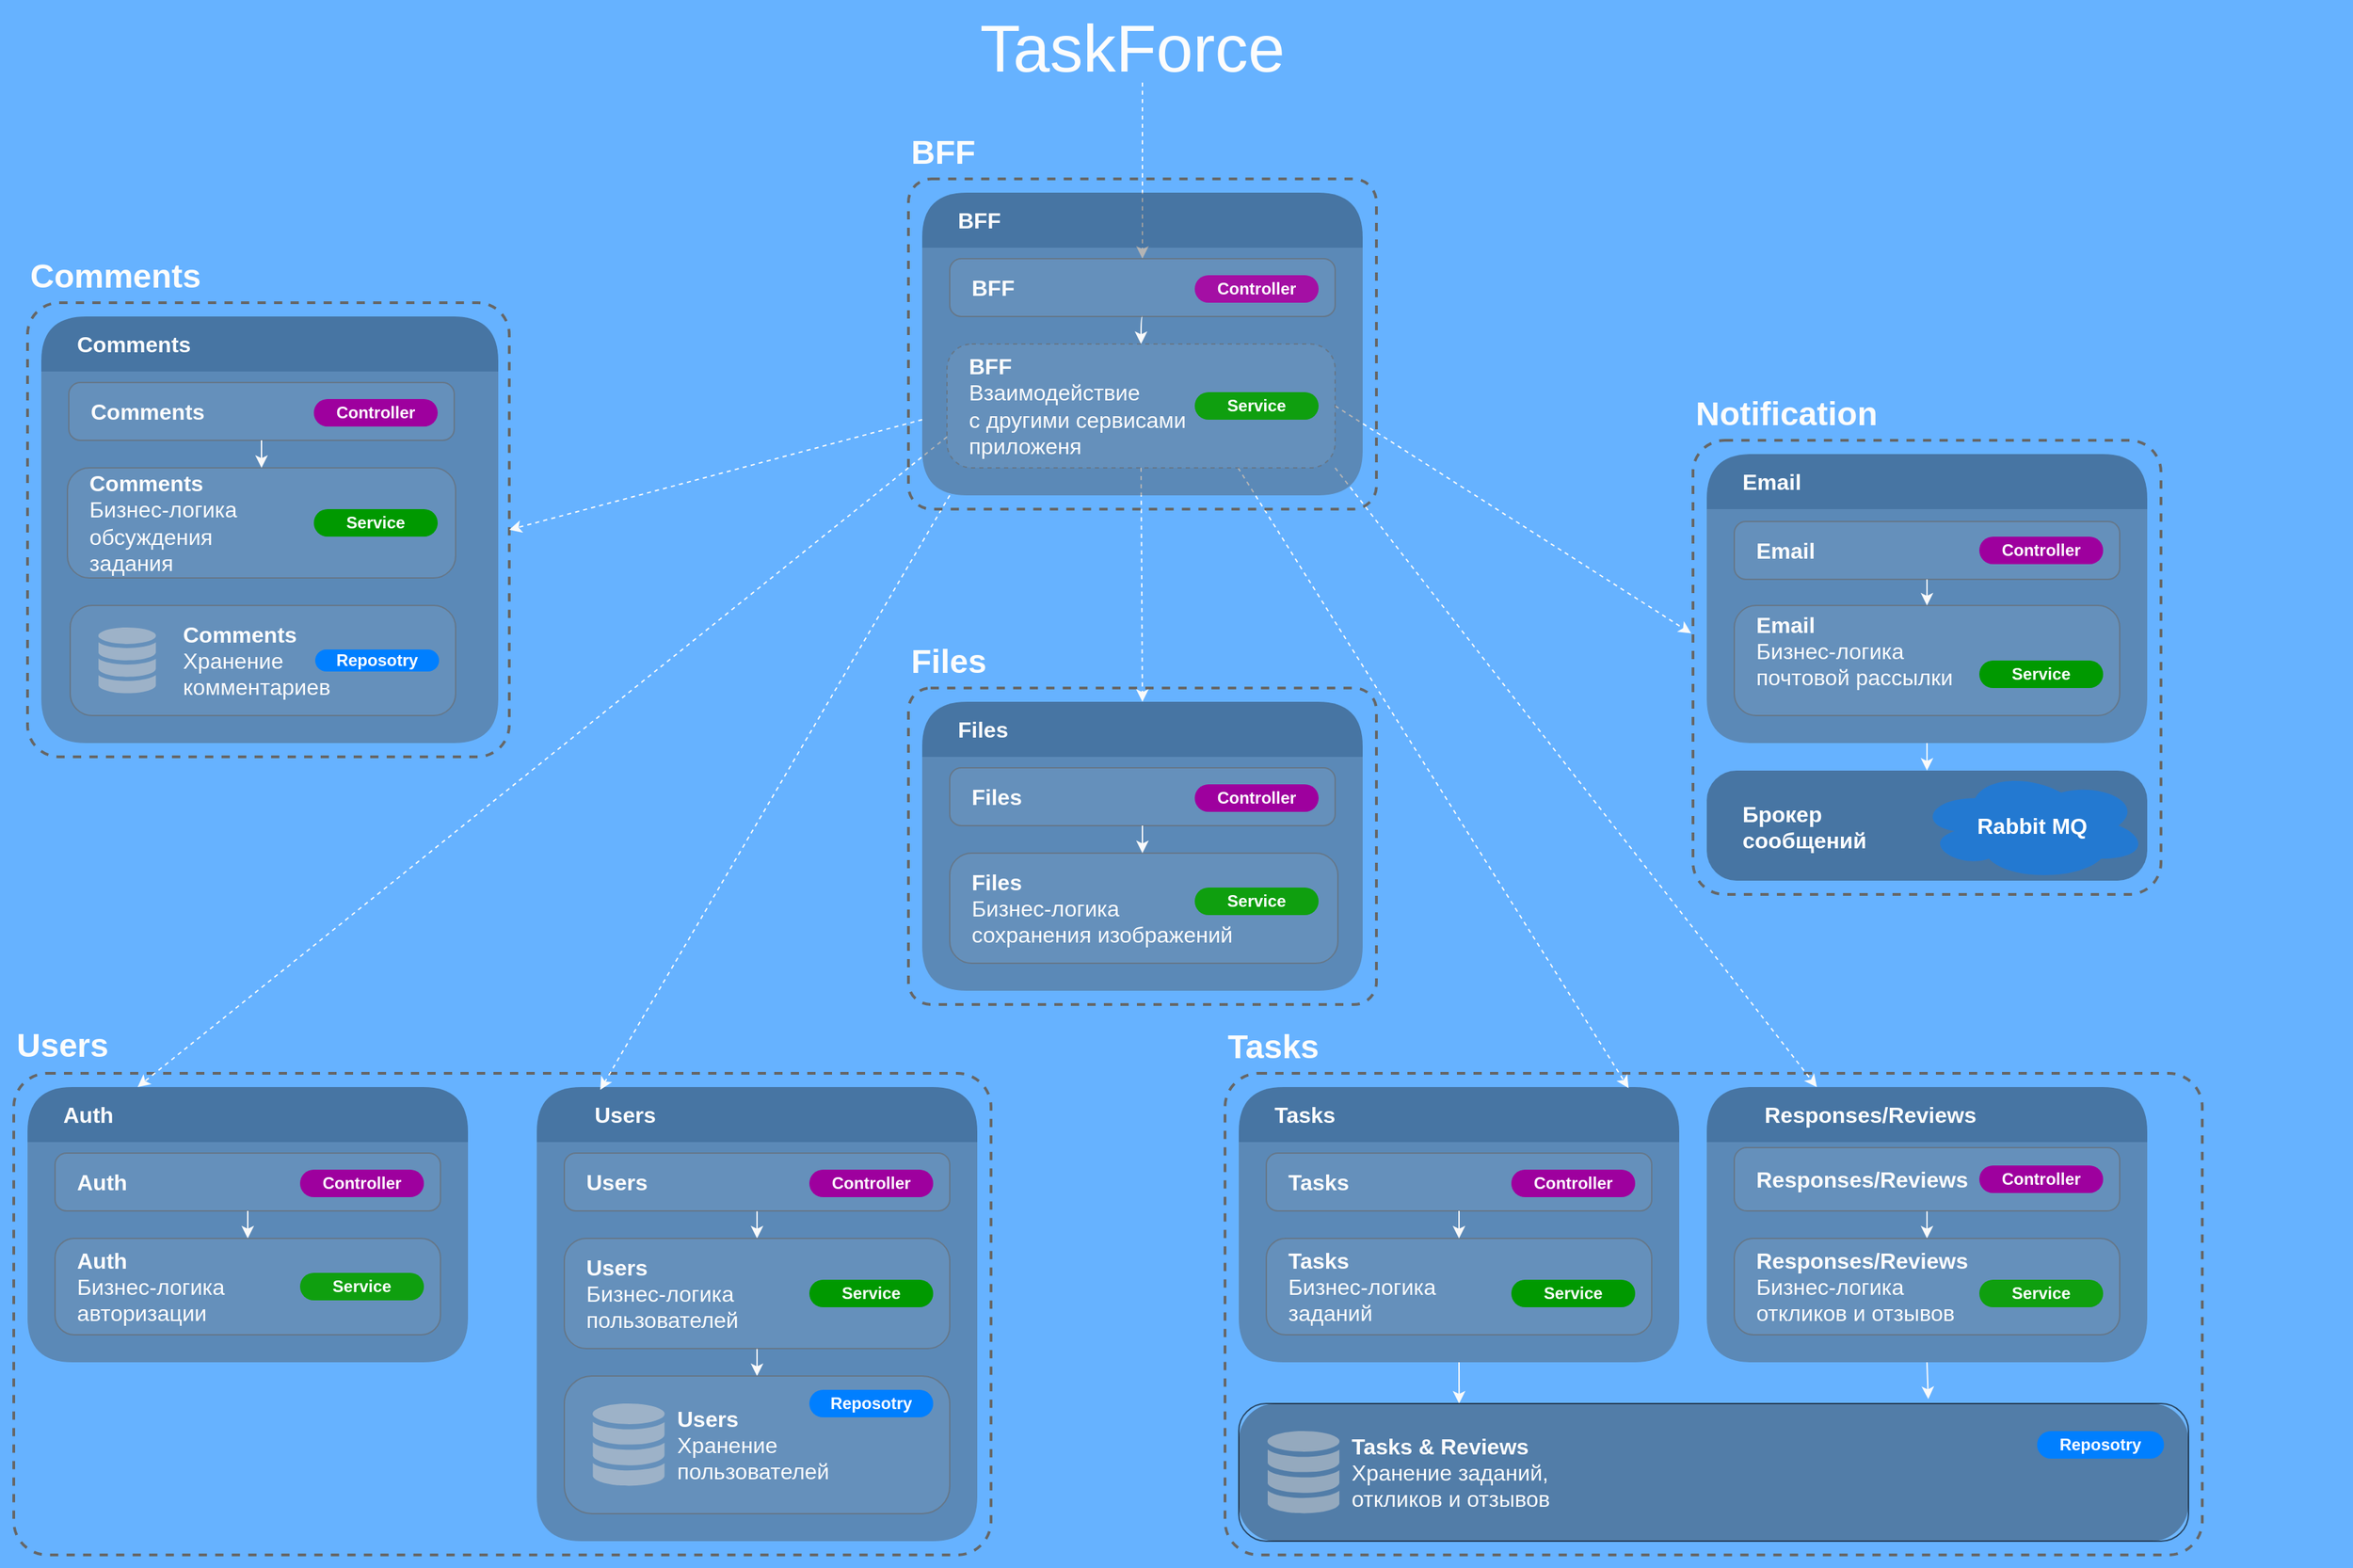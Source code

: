 <mxfile version="20.5.3" type="device"><diagram id="QVUzid1m6UFfnPe9JsCl" name="Страница 1"><mxGraphModel dx="2031" dy="1089" grid="1" gridSize="10" guides="1" tooltips="1" connect="1" arrows="1" fold="1" page="1" pageScale="1" pageWidth="827" pageHeight="1169" background="#66B2FF" math="0" shadow="0"><root><mxCell id="0"/><mxCell id="1" parent="0"/><mxCell id="qlJqQ7ePNrHaWUw7kzsz-60" value="" style="rounded=1;whiteSpace=wrap;html=1;dashed=1;arcSize=7;shadow=0;fillColor=none;strokeColor=#666666;fillOpacity=20;strokeWidth=2;" vertex="1" parent="1"><mxGeometry x="930" y="560" width="340" height="230" as="geometry"/></mxCell><mxCell id="qlJqQ7ePNrHaWUw7kzsz-31" value="" style="rounded=1;whiteSpace=wrap;html=1;dashed=1;arcSize=7;shadow=0;fillColor=none;strokeColor=#666666;fillOpacity=20;strokeWidth=2;" vertex="1" parent="1"><mxGeometry x="1160" y="840" width="710" height="350" as="geometry"/></mxCell><mxCell id="qlJqQ7ePNrHaWUw7kzsz-33" value="&lt;font style=&quot;font-size: 16px;&quot; color=&quot;#fcfcfc&quot;&gt;Tasks&lt;/font&gt;" style="swimlane;whiteSpace=wrap;html=1;rounded=1;arcSize=27;startSize=40;swimlaneLine=1;fillOpacity=100;fillStyle=solid;fillColor=#1A1A1A;noLabel=0;container=0;collapsible=0;backgroundOutline=0;comic=0;sketch=0;glass=0;swimlaneFillColor=#4D4D4D;strokeColor=none;opacity=40;shadow=0;align=left;spacingLeft=24;fontColor=default;gradientColor=none;" vertex="1" parent="1"><mxGeometry x="1170" y="850" width="320" height="200" as="geometry"><mxRectangle x="130" y="310" width="140" height="30" as="alternateBounds"/></mxGeometry></mxCell><mxCell id="qlJqQ7ePNrHaWUw7kzsz-37" value="&lt;span style=&quot;font-size: 16px;&quot;&gt;&lt;b&gt;Tasks&lt;/b&gt;&lt;br&gt;Бизнес-логика&lt;br&gt;заданий&lt;br&gt;&lt;/span&gt;" style="rounded=1;whiteSpace=wrap;html=1;shadow=0;glass=0;comic=0;sketch=0;fillStyle=solid;strokeColor=#696969;fontColor=#FCFCFC;fillColor=#FFFFFF;gradientColor=none;fillOpacity=10;arcSize=20;opacity=60;align=left;spacing=16;" vertex="1" parent="qlJqQ7ePNrHaWUw7kzsz-33"><mxGeometry x="20" y="110" width="280" height="70" as="geometry"/></mxCell><mxCell id="qlJqQ7ePNrHaWUw7kzsz-34" value="&lt;span style=&quot;font-size: 16px;&quot;&gt;&lt;b&gt;Tasks&lt;/b&gt;&lt;/span&gt;" style="rounded=1;whiteSpace=wrap;html=1;shadow=0;glass=0;comic=0;sketch=0;fillStyle=solid;strokeColor=#696969;fontColor=#FCFCFC;fillColor=#FFFFFF;gradientColor=none;fillOpacity=10;arcSize=20;opacity=60;align=left;spacing=16;" vertex="1" parent="qlJqQ7ePNrHaWUw7kzsz-33"><mxGeometry x="20" y="48" width="280" height="42" as="geometry"/></mxCell><mxCell id="qlJqQ7ePNrHaWUw7kzsz-35" value="&lt;font size=&quot;1&quot; color=&quot;#ffffff&quot;&gt;&lt;b style=&quot;font-size: 12px;&quot;&gt;Controller&lt;/b&gt;&lt;/font&gt;" style="rounded=1;whiteSpace=wrap;html=1;shadow=0;glass=0;comic=0;sketch=0;fillStyle=solid;strokeColor=none;fillColor=#9E009E;arcSize=50;fillOpacity=100;" vertex="1" parent="qlJqQ7ePNrHaWUw7kzsz-33"><mxGeometry x="198" y="60" width="90" height="20" as="geometry"/></mxCell><mxCell id="qlJqQ7ePNrHaWUw7kzsz-36" value="&lt;font size=&quot;1&quot; color=&quot;#ffffff&quot;&gt;&lt;b style=&quot;font-size: 12px;&quot;&gt;Service&lt;/b&gt;&lt;/font&gt;" style="rounded=1;whiteSpace=wrap;html=1;shadow=0;glass=0;comic=0;sketch=0;fillStyle=solid;strokeColor=none;fillColor=#009900;arcSize=50;fillOpacity=100;" vertex="1" parent="qlJqQ7ePNrHaWUw7kzsz-33"><mxGeometry x="198" y="140" width="90" height="20" as="geometry"/></mxCell><mxCell id="qlJqQ7ePNrHaWUw7kzsz-76" style="edgeStyle=orthogonalEdgeStyle;curved=1;jumpStyle=arc;orthogonalLoop=1;jettySize=auto;html=1;exitX=0.5;exitY=1;exitDx=0;exitDy=0;strokeColor=#FAFAFA;fontSize=16;fontColor=#FFFFFF;" edge="1" parent="qlJqQ7ePNrHaWUw7kzsz-33" source="qlJqQ7ePNrHaWUw7kzsz-34" target="qlJqQ7ePNrHaWUw7kzsz-37"><mxGeometry relative="1" as="geometry"/></mxCell><mxCell id="qlJqQ7ePNrHaWUw7kzsz-11" value="" style="rounded=1;whiteSpace=wrap;html=1;dashed=1;arcSize=7;shadow=0;fillColor=none;strokeColor=#666666;fillOpacity=20;strokeWidth=2;" vertex="1" parent="1"><mxGeometry x="280" y="840" width="710" height="350" as="geometry"/></mxCell><mxCell id="qlJqQ7ePNrHaWUw7kzsz-12" value="&lt;font style=&quot;font-size: 16px;&quot; color=&quot;#fcfcfc&quot;&gt;Auth&lt;/font&gt;" style="swimlane;whiteSpace=wrap;html=1;rounded=1;arcSize=27;startSize=40;swimlaneLine=1;fillOpacity=100;fillStyle=solid;fillColor=#1A1A1A;noLabel=0;container=0;collapsible=0;backgroundOutline=0;comic=0;sketch=0;glass=0;gradientColor=none;swimlaneFillColor=#4D4D4D;strokeColor=none;opacity=40;shadow=0;align=left;spacingLeft=24;" vertex="1" parent="1"><mxGeometry x="290" y="850" width="320" height="200" as="geometry"><mxRectangle x="130" y="310" width="140" height="30" as="alternateBounds"/></mxGeometry></mxCell><mxCell id="qlJqQ7ePNrHaWUw7kzsz-13" value="&lt;font style=&quot;font-size: 16px;&quot;&gt;&lt;b&gt;Auth&lt;/b&gt;&lt;span style=&quot;font-size: 14px;&quot;&gt;&lt;br&gt;&lt;/span&gt;&lt;/font&gt;" style="rounded=1;whiteSpace=wrap;html=1;shadow=0;glass=0;comic=0;sketch=0;fillStyle=solid;strokeColor=#696969;fontColor=#FCFCFC;fillColor=#FFFFFF;gradientColor=none;fillOpacity=10;arcSize=20;opacity=60;align=left;spacing=16;" vertex="1" parent="qlJqQ7ePNrHaWUw7kzsz-12"><mxGeometry x="20" y="48" width="280" height="42" as="geometry"/></mxCell><mxCell id="qlJqQ7ePNrHaWUw7kzsz-14" value="&lt;font size=&quot;1&quot; color=&quot;#ffffff&quot;&gt;&lt;b style=&quot;font-size: 12px;&quot;&gt;Controller&lt;/b&gt;&lt;/font&gt;" style="rounded=1;whiteSpace=wrap;html=1;shadow=0;glass=0;comic=0;sketch=0;fillStyle=solid;strokeColor=none;fillColor=#9E009E;arcSize=50;fillOpacity=100;" vertex="1" parent="qlJqQ7ePNrHaWUw7kzsz-12"><mxGeometry x="198" y="60" width="90" height="20" as="geometry"/></mxCell><mxCell id="qlJqQ7ePNrHaWUw7kzsz-15" value="&lt;font size=&quot;1&quot; color=&quot;#ffffff&quot;&gt;&lt;b style=&quot;font-size: 12px;&quot;&gt;Service&lt;/b&gt;&lt;/font&gt;" style="rounded=1;whiteSpace=wrap;html=1;shadow=0;glass=0;comic=0;sketch=0;fillStyle=solid;strokeColor=none;fillColor=#009900;arcSize=50;fillOpacity=100;" vertex="1" parent="qlJqQ7ePNrHaWUw7kzsz-12"><mxGeometry x="198" y="135" width="90" height="20" as="geometry"/></mxCell><mxCell id="qlJqQ7ePNrHaWUw7kzsz-77" style="edgeStyle=orthogonalEdgeStyle;curved=1;jumpStyle=arc;orthogonalLoop=1;jettySize=auto;html=1;exitX=0.5;exitY=1;exitDx=0;exitDy=0;entryX=0.5;entryY=0;entryDx=0;entryDy=0;strokeColor=#FAFAFA;fontSize=16;fontColor=#FFFFFF;" edge="1" parent="qlJqQ7ePNrHaWUw7kzsz-12" source="qlJqQ7ePNrHaWUw7kzsz-13" target="qlJqQ7ePNrHaWUw7kzsz-16"><mxGeometry relative="1" as="geometry"/></mxCell><mxCell id="qlJqQ7ePNrHaWUw7kzsz-112" style="edgeStyle=orthogonalEdgeStyle;rounded=0;orthogonalLoop=1;jettySize=auto;html=1;exitX=0.5;exitY=1;exitDx=0;exitDy=0;" edge="1" parent="qlJqQ7ePNrHaWUw7kzsz-12" source="qlJqQ7ePNrHaWUw7kzsz-16" target="qlJqQ7ePNrHaWUw7kzsz-16"><mxGeometry relative="1" as="geometry"/></mxCell><mxCell id="qlJqQ7ePNrHaWUw7kzsz-16" value="&lt;font style=&quot;font-size: 16px;&quot;&gt;&lt;b&gt;Auth&lt;/b&gt;&lt;br&gt;Бизнес-логика &lt;br&gt;авторизации&lt;br&gt;&lt;/font&gt;" style="rounded=1;whiteSpace=wrap;html=1;shadow=0;glass=0;comic=0;sketch=0;fillStyle=solid;strokeColor=#696969;fontColor=#FCFCFC;fillColor=#FFFFFF;gradientColor=none;fillOpacity=10;arcSize=20;opacity=60;align=left;spacing=16;" vertex="1" parent="qlJqQ7ePNrHaWUw7kzsz-12"><mxGeometry x="20" y="110" width="280" height="70" as="geometry"/></mxCell><mxCell id="qlJqQ7ePNrHaWUw7kzsz-17" value="&lt;blockquote style=&quot;margin: 0 0 0 40px; border: none; padding: 0px;&quot;&gt;&lt;font style=&quot;font-size: 16px;&quot; color=&quot;#fcfcfc&quot;&gt;Users&lt;/font&gt;&lt;/blockquote&gt;" style="swimlane;whiteSpace=wrap;html=1;rounded=1;arcSize=27;startSize=40;swimlaneLine=1;fillOpacity=100;fillStyle=solid;fillColor=#1A1A1A;noLabel=0;container=0;collapsible=0;backgroundOutline=0;comic=0;sketch=0;glass=0;gradientColor=none;swimlaneFillColor=#4D4D4D;strokeColor=none;opacity=40;shadow=0;align=left;" vertex="1" parent="1"><mxGeometry x="660" y="850" width="320" height="330" as="geometry"><mxRectangle x="130" y="310" width="140" height="30" as="alternateBounds"/></mxGeometry></mxCell><mxCell id="qlJqQ7ePNrHaWUw7kzsz-18" style="edgeStyle=orthogonalEdgeStyle;curved=1;jumpStyle=arc;orthogonalLoop=1;jettySize=auto;html=1;exitX=0.5;exitY=1;exitDx=0;exitDy=0;entryX=0.5;entryY=0;entryDx=0;entryDy=0;strokeColor=#FAFAFA;fontSize=16;fontColor=#FFFFFF;" edge="1" parent="qlJqQ7ePNrHaWUw7kzsz-17" source="qlJqQ7ePNrHaWUw7kzsz-19" target="qlJqQ7ePNrHaWUw7kzsz-22"><mxGeometry relative="1" as="geometry"/></mxCell><mxCell id="qlJqQ7ePNrHaWUw7kzsz-19" value="&lt;font style=&quot;font-size: 16px;&quot;&gt;&lt;b&gt;Users&lt;/b&gt;&lt;/font&gt;" style="rounded=1;whiteSpace=wrap;html=1;shadow=0;glass=0;comic=0;sketch=0;fillStyle=solid;strokeColor=#696969;fontColor=#FCFCFC;fillColor=#FFFFFF;gradientColor=none;fillOpacity=10;arcSize=20;opacity=60;align=left;spacing=16;" vertex="1" parent="qlJqQ7ePNrHaWUw7kzsz-17"><mxGeometry x="20" y="48" width="280" height="42" as="geometry"/></mxCell><mxCell id="qlJqQ7ePNrHaWUw7kzsz-20" value="&lt;font size=&quot;1&quot; color=&quot;#ffffff&quot;&gt;&lt;b style=&quot;font-size: 12px;&quot;&gt;Controller&lt;/b&gt;&lt;/font&gt;" style="rounded=1;whiteSpace=wrap;html=1;shadow=0;glass=0;comic=0;sketch=0;fillStyle=solid;strokeColor=none;fillColor=#9E009E;arcSize=50;fillOpacity=100;" vertex="1" parent="qlJqQ7ePNrHaWUw7kzsz-17"><mxGeometry x="198" y="60" width="90" height="20" as="geometry"/></mxCell><mxCell id="qlJqQ7ePNrHaWUw7kzsz-21" style="edgeStyle=orthogonalEdgeStyle;curved=1;jumpStyle=arc;orthogonalLoop=1;jettySize=auto;html=1;exitX=0.5;exitY=1;exitDx=0;exitDy=0;entryX=0.5;entryY=0;entryDx=0;entryDy=0;strokeColor=#FAFAFA;fontSize=16;fontColor=#FFFFFF;" edge="1" parent="qlJqQ7ePNrHaWUw7kzsz-17" source="qlJqQ7ePNrHaWUw7kzsz-22" target="qlJqQ7ePNrHaWUw7kzsz-25"><mxGeometry relative="1" as="geometry"/></mxCell><mxCell id="qlJqQ7ePNrHaWUw7kzsz-22" value="&lt;font style=&quot;font-size: 16px;&quot;&gt;&lt;b&gt;Users&lt;br&gt;&lt;/b&gt;Бизнес-логика &lt;br&gt;пользователей&lt;b&gt;&lt;br&gt;&lt;/b&gt;&lt;/font&gt;" style="rounded=1;whiteSpace=wrap;html=1;shadow=0;glass=0;comic=0;sketch=0;fillStyle=solid;strokeColor=#696969;fontColor=#FCFCFC;fillColor=#FFFFFF;gradientColor=none;fillOpacity=10;arcSize=20;opacity=60;align=left;spacing=16;" vertex="1" parent="qlJqQ7ePNrHaWUw7kzsz-17"><mxGeometry x="20" y="110" width="280" height="80" as="geometry"/></mxCell><mxCell id="qlJqQ7ePNrHaWUw7kzsz-23" value="&lt;font color=&quot;#ffffff&quot;&gt;&lt;b&gt;Service&lt;/b&gt;&lt;/font&gt;" style="rounded=1;whiteSpace=wrap;html=1;shadow=0;glass=0;comic=0;sketch=0;fillStyle=solid;strokeColor=none;fillColor=#009900;arcSize=50;fillOpacity=100;" vertex="1" parent="qlJqQ7ePNrHaWUw7kzsz-17"><mxGeometry x="198" y="140" width="90" height="20" as="geometry"/></mxCell><mxCell id="qlJqQ7ePNrHaWUw7kzsz-24" value="" style="group" vertex="1" connectable="0" parent="qlJqQ7ePNrHaWUw7kzsz-17"><mxGeometry x="20" y="210" width="280" height="100" as="geometry"/></mxCell><mxCell id="qlJqQ7ePNrHaWUw7kzsz-25" value="&lt;blockquote style=&quot;margin: 0 0 0 40px; border: none; padding: 0px;&quot;&gt;&lt;blockquote style=&quot;margin: 0 0 0 40px; border: none; padding: 0px;&quot;&gt;&lt;font style=&quot;font-size: 16px;&quot;&gt;&lt;b&gt;Users&lt;/b&gt;&lt;/font&gt;&lt;/blockquote&gt;&lt;blockquote style=&quot;margin: 0 0 0 40px; border: none; padding: 0px;&quot;&gt;&lt;font style=&quot;font-size: 16px;&quot;&gt;Хранение&amp;nbsp;&lt;/font&gt;&lt;/blockquote&gt;&lt;blockquote style=&quot;margin: 0 0 0 40px; border: none; padding: 0px;&quot;&gt;&lt;font style=&quot;font-size: 16px;&quot;&gt;пользователей&lt;/font&gt;&lt;/blockquote&gt;&lt;/blockquote&gt;" style="rounded=1;whiteSpace=wrap;html=1;shadow=0;glass=0;comic=0;sketch=0;fillStyle=solid;strokeColor=#696969;fontColor=#FCFCFC;fillColor=#FFFFFF;gradientColor=none;fillOpacity=10;arcSize=20;opacity=60;align=left;" vertex="1" parent="qlJqQ7ePNrHaWUw7kzsz-24"><mxGeometry width="280" height="100" as="geometry"/></mxCell><mxCell id="qlJqQ7ePNrHaWUw7kzsz-26" value="&lt;font size=&quot;1&quot; color=&quot;#ffffff&quot;&gt;&lt;b style=&quot;font-size: 12px;&quot;&gt;Reposotry&lt;/b&gt;&lt;/font&gt;" style="rounded=1;whiteSpace=wrap;html=1;shadow=0;glass=0;comic=0;sketch=0;fillStyle=solid;strokeColor=none;fillColor=#007FFF;arcSize=50;fillOpacity=100;" vertex="1" parent="qlJqQ7ePNrHaWUw7kzsz-24"><mxGeometry x="178" y="10" width="90" height="20" as="geometry"/></mxCell><mxCell id="qlJqQ7ePNrHaWUw7kzsz-27" value="" style="sketch=0;html=1;aspect=fixed;strokeColor=none;shadow=0;align=center;verticalAlign=top;fillColor=#D6D6D6;shape=mxgraph.gcp2.cloud_monitoring;rounded=1;glass=0;comic=0;fillStyle=solid;strokeWidth=2;fontSize=14;fontColor=#FFFFFF;opacity=50;" vertex="1" parent="qlJqQ7ePNrHaWUw7kzsz-24"><mxGeometry x="20" y="20" width="54" height="60" as="geometry"/></mxCell><mxCell id="qlJqQ7ePNrHaWUw7kzsz-28" style="edgeStyle=orthogonalEdgeStyle;curved=1;jumpStyle=arc;orthogonalLoop=1;jettySize=auto;html=1;exitX=0.5;exitY=1;exitDx=0;exitDy=0;dashed=1;strokeColor=#FAFAFA;fontSize=14;fontColor=#FFFFFF;" edge="1" parent="1"><mxGeometry relative="1" as="geometry"><mxPoint x="825" y="1080" as="sourcePoint"/><mxPoint x="825" y="1080" as="targetPoint"/></mxGeometry></mxCell><mxCell id="qlJqQ7ePNrHaWUw7kzsz-29" style="edgeStyle=orthogonalEdgeStyle;curved=1;jumpStyle=arc;orthogonalLoop=1;jettySize=auto;html=1;exitX=0.5;exitY=1;exitDx=0;exitDy=0;dashed=1;strokeColor=#FAFAFA;fontSize=14;fontColor=#FFFFFF;" edge="1" parent="1" source="qlJqQ7ePNrHaWUw7kzsz-11" target="qlJqQ7ePNrHaWUw7kzsz-11"><mxGeometry relative="1" as="geometry"/></mxCell><mxCell id="qlJqQ7ePNrHaWUw7kzsz-32" style="edgeStyle=orthogonalEdgeStyle;curved=1;jumpStyle=arc;orthogonalLoop=1;jettySize=auto;html=1;exitX=0.5;exitY=1;exitDx=0;exitDy=0;entryX=0.232;entryY=0;entryDx=0;entryDy=0;entryPerimeter=0;strokeColor=#FAFAFA;fontSize=16;fontColor=#FFFFFF;" edge="1" parent="1" source="qlJqQ7ePNrHaWUw7kzsz-33" target="qlJqQ7ePNrHaWUw7kzsz-49"><mxGeometry relative="1" as="geometry"/></mxCell><mxCell id="qlJqQ7ePNrHaWUw7kzsz-38" style="edgeStyle=orthogonalEdgeStyle;curved=1;jumpStyle=arc;orthogonalLoop=1;jettySize=auto;html=1;exitX=0.5;exitY=1;exitDx=0;exitDy=0;strokeColor=#FAFAFA;fontSize=16;fontColor=#FFFFFF;entryX=0.726;entryY=-0.033;entryDx=0;entryDy=0;entryPerimeter=0;" edge="1" parent="1" source="qlJqQ7ePNrHaWUw7kzsz-39" target="qlJqQ7ePNrHaWUw7kzsz-49"><mxGeometry relative="1" as="geometry"/></mxCell><mxCell id="qlJqQ7ePNrHaWUw7kzsz-39" value="&lt;blockquote style=&quot;margin: 0 0 0 40px; border: none; padding: 0px;&quot;&gt;&lt;font color=&quot;#fcfcfc&quot;&gt;&lt;span style=&quot;font-size: 16px;&quot;&gt;Responses/Reviews&lt;/span&gt;&lt;/font&gt;&lt;/blockquote&gt;" style="swimlane;whiteSpace=wrap;html=1;rounded=1;arcSize=27;startSize=40;swimlaneLine=1;fillOpacity=100;fillStyle=solid;fillColor=#1A1A1A;noLabel=0;container=0;collapsible=0;backgroundOutline=0;comic=0;sketch=0;glass=0;gradientColor=none;swimlaneFillColor=#4D4D4D;strokeColor=none;opacity=40;shadow=0;align=left;" vertex="1" parent="1"><mxGeometry x="1510" y="850" width="320" height="200" as="geometry"><mxRectangle x="130" y="310" width="140" height="30" as="alternateBounds"/></mxGeometry></mxCell><mxCell id="qlJqQ7ePNrHaWUw7kzsz-40" style="edgeStyle=orthogonalEdgeStyle;curved=1;jumpStyle=arc;orthogonalLoop=1;jettySize=auto;html=1;exitX=0.5;exitY=1;exitDx=0;exitDy=0;strokeColor=#FAFAFA;fontSize=16;fontColor=#FFFFFF;" edge="1" parent="qlJqQ7ePNrHaWUw7kzsz-39" source="qlJqQ7ePNrHaWUw7kzsz-41" target="qlJqQ7ePNrHaWUw7kzsz-44"><mxGeometry relative="1" as="geometry"/></mxCell><mxCell id="qlJqQ7ePNrHaWUw7kzsz-41" value="&lt;font style=&quot;font-size: 14px;&quot;&gt;&lt;span style=&quot;font-size: 16px; font-weight: 700;&quot;&gt;Responses/Reviews&amp;nbsp;&lt;/span&gt;&lt;br&gt;&lt;/font&gt;" style="rounded=1;whiteSpace=wrap;html=1;shadow=0;glass=0;comic=0;sketch=0;fillStyle=solid;strokeColor=#696969;fontColor=#FCFCFC;fillColor=#FFFFFF;gradientColor=none;fillOpacity=10;arcSize=20;opacity=60;align=left;spacing=16;" vertex="1" parent="qlJqQ7ePNrHaWUw7kzsz-39"><mxGeometry x="20" y="44" width="280" height="46" as="geometry"/></mxCell><mxCell id="qlJqQ7ePNrHaWUw7kzsz-42" value="&lt;font size=&quot;1&quot; color=&quot;#ffffff&quot;&gt;&lt;b style=&quot;font-size: 12px;&quot;&gt;Controller&lt;/b&gt;&lt;/font&gt;" style="rounded=1;whiteSpace=wrap;html=1;shadow=0;glass=0;comic=0;sketch=0;fillStyle=solid;strokeColor=none;fillColor=#9E009E;arcSize=50;fillOpacity=100;" vertex="1" parent="qlJqQ7ePNrHaWUw7kzsz-39"><mxGeometry x="198" y="57" width="90" height="20" as="geometry"/></mxCell><mxCell id="qlJqQ7ePNrHaWUw7kzsz-43" value="&lt;font size=&quot;1&quot; color=&quot;#ffffff&quot;&gt;&lt;b style=&quot;font-size: 12px;&quot;&gt;Service&lt;/b&gt;&lt;/font&gt;" style="rounded=1;whiteSpace=wrap;html=1;shadow=0;glass=0;comic=0;sketch=0;fillStyle=solid;strokeColor=none;fillColor=#009900;arcSize=50;fillOpacity=100;" vertex="1" parent="qlJqQ7ePNrHaWUw7kzsz-39"><mxGeometry x="198" y="140" width="90" height="20" as="geometry"/></mxCell><mxCell id="qlJqQ7ePNrHaWUw7kzsz-44" value="&lt;span style=&quot;font-size: 16px; font-weight: 700;&quot;&gt;Responses/Reviews&lt;/span&gt;&lt;span style=&quot;font-size: 16px;&quot;&gt;&lt;br&gt;Бизнес-логика &lt;br&gt;откликов и отзывов&lt;br&gt;&lt;/span&gt;" style="rounded=1;whiteSpace=wrap;html=1;shadow=0;glass=0;comic=0;sketch=0;fillStyle=solid;strokeColor=#696969;fontColor=#FCFCFC;fillColor=#FFFFFF;gradientColor=none;fillOpacity=10;arcSize=20;opacity=60;align=left;spacing=16;" vertex="1" parent="qlJqQ7ePNrHaWUw7kzsz-39"><mxGeometry x="20" y="110" width="280" height="70" as="geometry"/></mxCell><mxCell id="qlJqQ7ePNrHaWUw7kzsz-45" style="edgeStyle=orthogonalEdgeStyle;curved=1;jumpStyle=arc;orthogonalLoop=1;jettySize=auto;html=1;exitX=0.5;exitY=1;exitDx=0;exitDy=0;dashed=1;strokeColor=#FAFAFA;fontSize=14;fontColor=#FFFFFF;" edge="1" parent="1"><mxGeometry relative="1" as="geometry"><mxPoint x="1705" y="1080" as="sourcePoint"/><mxPoint x="1705" y="1080" as="targetPoint"/></mxGeometry></mxCell><mxCell id="qlJqQ7ePNrHaWUw7kzsz-46" style="edgeStyle=orthogonalEdgeStyle;curved=1;jumpStyle=arc;orthogonalLoop=1;jettySize=auto;html=1;exitX=0.5;exitY=1;exitDx=0;exitDy=0;dashed=1;strokeColor=#FAFAFA;fontSize=14;fontColor=#FFFFFF;" edge="1" parent="1"><mxGeometry relative="1" as="geometry"><mxPoint x="1490" y="1170" as="sourcePoint"/><mxPoint x="1490" y="1170" as="targetPoint"/></mxGeometry></mxCell><mxCell id="qlJqQ7ePNrHaWUw7kzsz-47" value="&lt;b style=&quot;color: rgb(252, 252, 252); font-size: 24px;&quot;&gt;&lt;span style=&quot;&quot;&gt;&#9;&lt;/span&gt;Tasks&lt;/b&gt;" style="text;whiteSpace=wrap;html=1;fontSize=14;fontColor=#FFFFFF;" vertex="1" parent="1"><mxGeometry x="1160" y="800" width="110" height="40" as="geometry"/></mxCell><mxCell id="qlJqQ7ePNrHaWUw7kzsz-48" value="" style="group;arcSize=27;fillColor=#1A1A1A;rounded=1;fillStyle=solid;align=left;verticalAlign=middle;fontStyle=1;startSize=40;comic=0;sketch=0;glass=0;swimlaneFillColor=#4D4D4D;opacity=40;shadow=0;" vertex="1" connectable="0" parent="1"><mxGeometry x="1170" y="1080" width="690" height="100" as="geometry"/></mxCell><mxCell id="qlJqQ7ePNrHaWUw7kzsz-49" value="&lt;blockquote style=&quot;margin: 0 0 0 40px; border: none; padding: 0px;&quot;&gt;&lt;blockquote style=&quot;margin: 0 0 0 40px; border: none; padding: 0px;&quot;&gt;&lt;span style=&quot;font-size: 16px;&quot;&gt;&lt;b&gt;Tasks &amp;amp; Reviews&lt;/b&gt;&lt;/span&gt;&lt;/blockquote&gt;&lt;blockquote style=&quot;margin: 0 0 0 40px; border: none; padding: 0px;&quot;&gt;&lt;span style=&quot;font-size: 16px; background-color: initial;&quot;&gt;Хранение заданий,&lt;/span&gt;&lt;/blockquote&gt;&lt;blockquote style=&quot;margin: 0 0 0 40px; border: none; padding: 0px;&quot;&gt;&lt;span style=&quot;font-size: 16px;&quot;&gt;откликов и отзывов&lt;/span&gt;&lt;br&gt;&lt;/blockquote&gt;&lt;/blockquote&gt;" style="rounded=1;whiteSpace=wrap;html=1;shadow=0;glass=0;comic=0;sketch=0;fillStyle=solid;strokeColor=default;fontColor=#FCFCFC;fillColor=#FFFFFF;gradientColor=none;fillOpacity=10;arcSize=20;opacity=60;align=left;" vertex="1" parent="qlJqQ7ePNrHaWUw7kzsz-48"><mxGeometry width="690.0" height="100" as="geometry"/></mxCell><mxCell id="qlJqQ7ePNrHaWUw7kzsz-50" value="" style="sketch=0;html=1;aspect=fixed;strokeColor=none;shadow=0;align=center;verticalAlign=top;fillColor=#D6D6D6;shape=mxgraph.gcp2.cloud_monitoring;rounded=1;glass=0;comic=0;fillStyle=solid;strokeWidth=2;fontSize=14;fontColor=#FFFFFF;opacity=50;" vertex="1" parent="qlJqQ7ePNrHaWUw7kzsz-48"><mxGeometry x="20.29" y="20" width="54.0" height="60" as="geometry"/></mxCell><mxCell id="qlJqQ7ePNrHaWUw7kzsz-51" value="&lt;font size=&quot;1&quot; color=&quot;#ffffff&quot;&gt;&lt;b style=&quot;font-size: 12px;&quot;&gt;Reposotry&lt;/b&gt;&lt;/font&gt;" style="rounded=1;whiteSpace=wrap;html=1;shadow=0;glass=0;comic=0;sketch=0;fillStyle=solid;strokeColor=none;fillColor=#007FFF;arcSize=50;fillOpacity=100;" vertex="1" parent="qlJqQ7ePNrHaWUw7kzsz-48"><mxGeometry x="579.995" y="20" width="92.196" height="20" as="geometry"/></mxCell><mxCell id="qlJqQ7ePNrHaWUw7kzsz-52" value="" style="rounded=1;whiteSpace=wrap;html=1;dashed=1;arcSize=7;shadow=0;fillColor=none;strokeColor=#666666;fillOpacity=20;strokeWidth=2;" vertex="1" parent="1"><mxGeometry x="1500" y="380" width="340" height="330" as="geometry"/></mxCell><mxCell id="qlJqQ7ePNrHaWUw7kzsz-53" value="&lt;font style=&quot;font-size: 16px;&quot; color=&quot;#fcfcfc&quot;&gt;Email&lt;/font&gt;" style="swimlane;whiteSpace=wrap;html=1;rounded=1;arcSize=27;startSize=40;swimlaneLine=1;fillOpacity=100;fillStyle=solid;fillColor=#1A1A1A;noLabel=0;container=0;collapsible=0;backgroundOutline=0;comic=0;sketch=0;glass=0;gradientColor=none;swimlaneFillColor=#4D4D4D;strokeColor=none;opacity=40;shadow=0;align=left;spacingLeft=24;" vertex="1" parent="1"><mxGeometry x="1510" y="390" width="320" height="210" as="geometry"><mxRectangle x="130" y="310" width="140" height="30" as="alternateBounds"/></mxGeometry></mxCell><mxCell id="qlJqQ7ePNrHaWUw7kzsz-57" value="&lt;font style=&quot;font-size: 16px;&quot;&gt;&lt;b&gt;Email&lt;/b&gt;&lt;br&gt;Бизнес-логика &lt;br&gt;почтовой рассылки&lt;br&gt;&lt;/font&gt;&lt;blockquote style=&quot;margin: 0 0 0 40px; border: none; padding: 0px;&quot;&gt;&lt;br&gt;&lt;/blockquote&gt;" style="rounded=1;whiteSpace=wrap;html=1;shadow=0;glass=0;comic=0;sketch=0;fillStyle=solid;strokeColor=#696969;fontColor=#FCFCFC;fillColor=#FFFFFF;gradientColor=none;fillOpacity=10;arcSize=20;opacity=60;align=left;spacing=16;" vertex="1" parent="qlJqQ7ePNrHaWUw7kzsz-53"><mxGeometry x="20" y="110" width="280" height="80" as="geometry"/></mxCell><mxCell id="qlJqQ7ePNrHaWUw7kzsz-54" value="&lt;span style=&quot;font-size: 16px;&quot;&gt;&lt;b&gt;Email&lt;/b&gt;&lt;/span&gt;" style="rounded=1;whiteSpace=wrap;html=1;shadow=0;glass=0;comic=0;sketch=0;fillStyle=solid;strokeColor=#696969;fontColor=#FCFCFC;fillColor=#FFFFFF;gradientColor=none;fillOpacity=10;arcSize=20;opacity=60;align=left;spacing=16;" vertex="1" parent="qlJqQ7ePNrHaWUw7kzsz-53"><mxGeometry x="20" y="49" width="280" height="42" as="geometry"/></mxCell><mxCell id="qlJqQ7ePNrHaWUw7kzsz-55" value="&lt;font size=&quot;1&quot; color=&quot;#ffffff&quot;&gt;&lt;b style=&quot;font-size: 12px;&quot;&gt;Controller&lt;/b&gt;&lt;/font&gt;" style="rounded=1;whiteSpace=wrap;html=1;shadow=0;glass=0;comic=0;sketch=0;fillStyle=solid;strokeColor=none;fillColor=#9E009E;arcSize=50;fillOpacity=100;" vertex="1" parent="qlJqQ7ePNrHaWUw7kzsz-53"><mxGeometry x="198" y="60" width="90" height="20" as="geometry"/></mxCell><mxCell id="qlJqQ7ePNrHaWUw7kzsz-56" value="&lt;font size=&quot;1&quot; color=&quot;#ffffff&quot;&gt;&lt;b style=&quot;font-size: 12px;&quot;&gt;Service&lt;/b&gt;&lt;/font&gt;" style="rounded=1;whiteSpace=wrap;html=1;shadow=0;glass=0;comic=0;sketch=0;fillStyle=solid;strokeColor=none;fillColor=#009900;arcSize=50;fillOpacity=100;" vertex="1" parent="qlJqQ7ePNrHaWUw7kzsz-53"><mxGeometry x="198" y="150" width="90" height="20" as="geometry"/></mxCell><mxCell id="qlJqQ7ePNrHaWUw7kzsz-75" style="edgeStyle=orthogonalEdgeStyle;curved=1;jumpStyle=arc;orthogonalLoop=1;jettySize=auto;html=1;exitX=0.5;exitY=1;exitDx=0;exitDy=0;strokeColor=#FAFAFA;fontSize=16;fontColor=#FFFFFF;" edge="1" parent="qlJqQ7ePNrHaWUw7kzsz-53" source="qlJqQ7ePNrHaWUw7kzsz-54" target="qlJqQ7ePNrHaWUw7kzsz-57"><mxGeometry relative="1" as="geometry"/></mxCell><mxCell id="qlJqQ7ePNrHaWUw7kzsz-58" style="edgeStyle=orthogonalEdgeStyle;curved=1;jumpStyle=arc;orthogonalLoop=1;jettySize=auto;html=1;exitX=0.5;exitY=1;exitDx=0;exitDy=0;dashed=1;strokeColor=#FAFAFA;fontSize=14;fontColor=#FFFFFF;" edge="1" parent="1"><mxGeometry relative="1" as="geometry"><mxPoint x="1970" y="1130" as="sourcePoint"/><mxPoint x="1970" y="1130" as="targetPoint"/></mxGeometry></mxCell><mxCell id="qlJqQ7ePNrHaWUw7kzsz-59" value="&lt;font color=&quot;#fcfcfc&quot;&gt;&lt;span style=&quot;font-size: 24px;&quot;&gt;&lt;b&gt;Notification&lt;/b&gt;&lt;/span&gt;&lt;/font&gt;" style="text;whiteSpace=wrap;html=1;fontSize=14;fontColor=#FFFFFF;" vertex="1" parent="1"><mxGeometry x="1500" y="340" width="70" height="40" as="geometry"/></mxCell><mxCell id="qlJqQ7ePNrHaWUw7kzsz-61" value="&lt;font style=&quot;font-size: 16px;&quot; color=&quot;#fcfcfc&quot;&gt;Files&lt;/font&gt;" style="swimlane;whiteSpace=wrap;html=1;rounded=1;arcSize=27;startSize=40;swimlaneLine=1;fillOpacity=100;fillStyle=solid;fillColor=#1A1A1A;noLabel=0;container=0;collapsible=0;backgroundOutline=0;comic=0;sketch=0;glass=0;gradientColor=none;swimlaneFillColor=#4D4D4D;strokeColor=none;opacity=40;shadow=0;align=left;spacingLeft=24;" vertex="1" parent="1"><mxGeometry x="940" y="570" width="320" height="210" as="geometry"><mxRectangle x="130" y="310" width="140" height="30" as="alternateBounds"/></mxGeometry></mxCell><mxCell id="qlJqQ7ePNrHaWUw7kzsz-62" value="&lt;span style=&quot;font-size: 16px;&quot;&gt;&lt;b&gt;Files&lt;/b&gt;&lt;/span&gt;" style="rounded=1;whiteSpace=wrap;html=1;shadow=0;glass=0;comic=0;sketch=0;fillStyle=solid;strokeColor=#696969;fontColor=#FCFCFC;fillColor=#FFFFFF;gradientColor=none;fillOpacity=10;arcSize=20;opacity=60;align=left;spacing=16;" vertex="1" parent="qlJqQ7ePNrHaWUw7kzsz-61"><mxGeometry x="20" y="48" width="280" height="42" as="geometry"/></mxCell><mxCell id="qlJqQ7ePNrHaWUw7kzsz-63" value="&lt;font size=&quot;1&quot; color=&quot;#ffffff&quot;&gt;&lt;b style=&quot;font-size: 12px;&quot;&gt;Controller&lt;/b&gt;&lt;/font&gt;" style="rounded=1;whiteSpace=wrap;html=1;shadow=0;glass=0;comic=0;sketch=0;fillStyle=solid;strokeColor=none;fillColor=#9E009E;arcSize=50;fillOpacity=100;" vertex="1" parent="qlJqQ7ePNrHaWUw7kzsz-61"><mxGeometry x="198" y="60" width="90" height="20" as="geometry"/></mxCell><mxCell id="qlJqQ7ePNrHaWUw7kzsz-64" value="&lt;font size=&quot;1&quot; color=&quot;#ffffff&quot;&gt;&lt;b style=&quot;font-size: 12px;&quot;&gt;Service&lt;/b&gt;&lt;/font&gt;" style="rounded=1;whiteSpace=wrap;html=1;shadow=0;glass=0;comic=0;sketch=0;fillStyle=solid;strokeColor=none;fillColor=#009900;arcSize=50;fillOpacity=100;" vertex="1" parent="qlJqQ7ePNrHaWUw7kzsz-61"><mxGeometry x="198" y="135" width="90" height="20" as="geometry"/></mxCell><mxCell id="qlJqQ7ePNrHaWUw7kzsz-65" value="&lt;font style=&quot;font-size: 16px;&quot;&gt;&lt;b&gt;Files&lt;/b&gt;&lt;br&gt;Бизнес-логика &lt;br&gt;сохранения изображений&lt;br&gt;&lt;/font&gt;" style="rounded=1;whiteSpace=wrap;html=1;shadow=0;glass=0;comic=0;sketch=0;fillStyle=solid;strokeColor=#696969;fontColor=#FCFCFC;fillColor=#FFFFFF;gradientColor=none;fillOpacity=10;arcSize=20;opacity=60;align=left;spacing=16;" vertex="1" parent="1"><mxGeometry x="960" y="680" width="282" height="80" as="geometry"/></mxCell><mxCell id="qlJqQ7ePNrHaWUw7kzsz-66" style="edgeStyle=orthogonalEdgeStyle;curved=1;jumpStyle=arc;orthogonalLoop=1;jettySize=auto;html=1;exitX=0.5;exitY=1;exitDx=0;exitDy=0;dashed=1;strokeColor=#FAFAFA;fontSize=14;fontColor=#FFFFFF;" edge="1" parent="1"><mxGeometry relative="1" as="geometry"><mxPoint x="1670" y="340" as="sourcePoint"/><mxPoint x="1670" y="340" as="targetPoint"/></mxGeometry></mxCell><mxCell id="qlJqQ7ePNrHaWUw7kzsz-67" value="&lt;font color=&quot;#fcfcfc&quot;&gt;&lt;span style=&quot;font-size: 24px;&quot;&gt;&lt;b&gt;Files&lt;/b&gt;&lt;/span&gt;&lt;/font&gt;" style="text;whiteSpace=wrap;html=1;fontSize=14;fontColor=#FFFFFF;" vertex="1" parent="1"><mxGeometry x="930" y="520" width="70" height="40" as="geometry"/></mxCell><mxCell id="qlJqQ7ePNrHaWUw7kzsz-68" value="" style="endArrow=classic;html=1;dashed=1;strokeColor=#FAFAFA;fontSize=16;fontColor=#FFFFFF;curved=1;jumpStyle=arc;entryX=0.144;entryY=0.006;entryDx=0;entryDy=0;entryPerimeter=0;" edge="1" parent="1" target="qlJqQ7ePNrHaWUw7kzsz-17"><mxGeometry width="50" height="50" relative="1" as="geometry"><mxPoint x="960" y="420" as="sourcePoint"/><mxPoint x="729" y="1152.8" as="targetPoint"/><Array as="points"/></mxGeometry></mxCell><mxCell id="qlJqQ7ePNrHaWUw7kzsz-69" value="" style="endArrow=classic;html=1;dashed=1;strokeColor=#FAFAFA;fontSize=16;fontColor=#FFFFFF;jumpStyle=arc;exitX=0.75;exitY=1;exitDx=0;exitDy=0;rounded=0;entryX=0.885;entryY=0.004;entryDx=0;entryDy=0;entryPerimeter=0;" edge="1" parent="1" source="qlJqQ7ePNrHaWUw7kzsz-97" target="qlJqQ7ePNrHaWUw7kzsz-33"><mxGeometry width="50" height="50" relative="1" as="geometry"><mxPoint x="1209.09" y="960.0" as="sourcePoint"/><mxPoint x="1450" y="842" as="targetPoint"/><Array as="points"/></mxGeometry></mxCell><mxCell id="qlJqQ7ePNrHaWUw7kzsz-70" value="" style="endArrow=classic;html=1;dashed=1;strokeColor=#FAFAFA;fontSize=16;fontColor=#FFFFFF;curved=1;jumpStyle=arc;entryX=0.25;entryY=0;entryDx=0;entryDy=0;exitX=1;exitY=1;exitDx=0;exitDy=0;" edge="1" parent="1" source="qlJqQ7ePNrHaWUw7kzsz-97" target="qlJqQ7ePNrHaWUw7kzsz-39"><mxGeometry width="50" height="50" relative="1" as="geometry"><mxPoint x="1579.09" y="960.0" as="sourcePoint"/><mxPoint x="1579.0" y="1152.8" as="targetPoint"/></mxGeometry></mxCell><mxCell id="qlJqQ7ePNrHaWUw7kzsz-71" value="" style="endArrow=classic;html=1;dashed=1;strokeColor=#FAFAFA;fontSize=16;fontColor=#FFFFFF;curved=1;jumpStyle=arc;entryX=0.25;entryY=0;entryDx=0;entryDy=0;exitX=0;exitY=0.75;exitDx=0;exitDy=0;" edge="1" parent="1" source="qlJqQ7ePNrHaWUw7kzsz-97" target="qlJqQ7ePNrHaWUw7kzsz-12"><mxGeometry width="50" height="50" relative="1" as="geometry"><mxPoint x="359.09" y="960" as="sourcePoint"/><mxPoint x="359" y="1152.8" as="targetPoint"/><Array as="points"/></mxGeometry></mxCell><mxCell id="qlJqQ7ePNrHaWUw7kzsz-72" value="" style="endArrow=classic;html=1;dashed=1;strokeColor=#FAFAFA;fontSize=16;fontColor=#FFFFFF;jumpStyle=arc;exitX=1;exitY=0.5;exitDx=0;exitDy=0;entryX=-0.004;entryY=0.425;entryDx=0;entryDy=0;entryPerimeter=0;rounded=0;" edge="1" parent="1" source="qlJqQ7ePNrHaWUw7kzsz-97" target="qlJqQ7ePNrHaWUw7kzsz-52"><mxGeometry width="50" height="50" relative="1" as="geometry"><mxPoint x="1670" y="818" as="sourcePoint"/><mxPoint x="1570" y="660" as="targetPoint"/><Array as="points"/></mxGeometry></mxCell><mxCell id="qlJqQ7ePNrHaWUw7kzsz-73" value="" style="endArrow=classic;html=1;dashed=1;strokeColor=#FAFAFA;fontSize=16;fontColor=#FFFFFF;curved=1;jumpStyle=arc;entryX=0.5;entryY=0;entryDx=0;entryDy=0;exitX=0.5;exitY=1;exitDx=0;exitDy=0;" edge="1" parent="1" source="qlJqQ7ePNrHaWUw7kzsz-97" target="qlJqQ7ePNrHaWUw7kzsz-61"><mxGeometry width="50" height="50" relative="1" as="geometry"><mxPoint x="1100" y="430" as="sourcePoint"/><mxPoint x="1848" y="390" as="targetPoint"/><Array as="points"/></mxGeometry></mxCell><mxCell id="qlJqQ7ePNrHaWUw7kzsz-74" style="edgeStyle=orthogonalEdgeStyle;curved=1;jumpStyle=arc;orthogonalLoop=1;jettySize=auto;html=1;exitX=0.5;exitY=1;exitDx=0;exitDy=0;strokeColor=#FAFAFA;fontSize=16;fontColor=#FFFFFF;" edge="1" parent="1" source="qlJqQ7ePNrHaWUw7kzsz-62"><mxGeometry relative="1" as="geometry"><mxPoint x="1100" y="680" as="targetPoint"/><Array as="points"><mxPoint x="1100" y="670"/><mxPoint x="1100" y="670"/></Array></mxGeometry></mxCell><mxCell id="qlJqQ7ePNrHaWUw7kzsz-78" value="" style="rounded=1;whiteSpace=wrap;html=1;dashed=1;arcSize=7;shadow=0;fillColor=none;strokeColor=#666666;fillOpacity=20;strokeWidth=2;" vertex="1" parent="1"><mxGeometry x="290" y="280" width="350" height="330" as="geometry"/></mxCell><mxCell id="qlJqQ7ePNrHaWUw7kzsz-88" style="edgeStyle=orthogonalEdgeStyle;curved=1;jumpStyle=arc;orthogonalLoop=1;jettySize=auto;html=1;exitX=0.5;exitY=1;exitDx=0;exitDy=0;dashed=1;strokeColor=#FAFAFA;fontSize=14;fontColor=#FFFFFF;" edge="1" parent="1" source="qlJqQ7ePNrHaWUw7kzsz-78" target="qlJqQ7ePNrHaWUw7kzsz-78"><mxGeometry relative="1" as="geometry"/></mxCell><mxCell id="qlJqQ7ePNrHaWUw7kzsz-89" value="&lt;font color=&quot;#fcfcfc&quot;&gt;&lt;span style=&quot;font-size: 24px;&quot;&gt;&lt;b&gt;Comments&lt;/b&gt;&lt;/span&gt;&lt;/font&gt;" style="text;whiteSpace=wrap;html=1;fontSize=14;fontColor=#FFFFFF;" vertex="1" parent="1"><mxGeometry x="290" y="240" width="70" height="40" as="geometry"/></mxCell><mxCell id="qlJqQ7ePNrHaWUw7kzsz-90" value="" style="endArrow=classic;html=1;dashed=1;strokeColor=#FAFAFA;fontSize=16;fontColor=#FFFFFF;curved=1;jumpStyle=arc;entryX=1;entryY=0.5;entryDx=0;entryDy=0;exitX=0;exitY=0.75;exitDx=0;exitDy=0;" edge="1" parent="1" source="qlJqQ7ePNrHaWUw7kzsz-93" target="qlJqQ7ePNrHaWUw7kzsz-78"><mxGeometry width="50" height="50" relative="1" as="geometry"><mxPoint x="950" y="410" as="sourcePoint"/><mxPoint x="502" y="470" as="targetPoint"/></mxGeometry></mxCell><mxCell id="qlJqQ7ePNrHaWUw7kzsz-92" value="" style="rounded=1;whiteSpace=wrap;html=1;dashed=1;arcSize=7;shadow=0;fillColor=none;strokeColor=#666666;fillOpacity=20;strokeWidth=2;" vertex="1" parent="1"><mxGeometry x="930" y="190" width="340" height="240" as="geometry"/></mxCell><mxCell id="qlJqQ7ePNrHaWUw7kzsz-98" style="edgeStyle=orthogonalEdgeStyle;curved=1;jumpStyle=arc;orthogonalLoop=1;jettySize=auto;html=1;exitX=0.5;exitY=1;exitDx=0;exitDy=0;dashed=1;strokeColor=#FAFAFA;fontSize=14;fontColor=#FFFFFF;" edge="1" parent="1" source="qlJqQ7ePNrHaWUw7kzsz-92" target="qlJqQ7ePNrHaWUw7kzsz-92"><mxGeometry relative="1" as="geometry"/></mxCell><mxCell id="qlJqQ7ePNrHaWUw7kzsz-99" value="&lt;font color=&quot;#fcfcfc&quot;&gt;&lt;span style=&quot;font-size: 24px;&quot;&gt;&lt;b&gt;BFF&lt;/b&gt;&lt;/span&gt;&lt;/font&gt;" style="text;whiteSpace=wrap;html=1;fontSize=14;fontColor=#FFFFFF;" vertex="1" parent="1"><mxGeometry x="930" y="150" width="70" height="40" as="geometry"/></mxCell><mxCell id="qlJqQ7ePNrHaWUw7kzsz-100" value="" style="endArrow=classic;html=1;dashed=1;strokeColor=#FAFAFA;fontSize=16;fontColor=#FFFFFF;curved=1;jumpStyle=arc;entryX=0.5;entryY=0;entryDx=0;entryDy=0;" edge="1" parent="1" target="qlJqQ7ePNrHaWUw7kzsz-94"><mxGeometry width="50" height="50" relative="1" as="geometry"><mxPoint x="1100" y="120" as="sourcePoint"/><mxPoint x="1242" y="320" as="targetPoint"/></mxGeometry></mxCell><mxCell id="qlJqQ7ePNrHaWUw7kzsz-102" value="&lt;font style=&quot;font-size: 48px;&quot; color=&quot;#fcfcfc&quot;&gt;TaskForce&lt;/font&gt;" style="text;whiteSpace=wrap;html=1;fontSize=14;fontColor=#FFFFFF;" vertex="1" parent="1"><mxGeometry x="980" y="60" width="270" height="40" as="geometry"/></mxCell><mxCell id="qlJqQ7ePNrHaWUw7kzsz-107" style="edgeStyle=orthogonalEdgeStyle;rounded=0;orthogonalLoop=1;jettySize=auto;html=1;exitX=0.5;exitY=1;exitDx=0;exitDy=0;" edge="1" parent="1" source="qlJqQ7ePNrHaWUw7kzsz-78" target="qlJqQ7ePNrHaWUw7kzsz-78"><mxGeometry relative="1" as="geometry"/></mxCell><mxCell id="qlJqQ7ePNrHaWUw7kzsz-79" value="&lt;font style=&quot;font-size: 16px;&quot; color=&quot;#fcfcfc&quot;&gt;Comments&lt;/font&gt;" style="swimlane;whiteSpace=wrap;html=1;rounded=1;arcSize=27;startSize=40;swimlaneLine=1;fillOpacity=100;fillStyle=solid;fillColor=#1A1A1A;noLabel=0;container=0;collapsible=0;backgroundOutline=0;comic=0;sketch=0;glass=0;gradientColor=none;swimlaneFillColor=#4D4D4D;strokeColor=none;opacity=40;shadow=0;align=left;spacingLeft=24;" vertex="1" parent="1"><mxGeometry x="300" y="290" width="332" height="310" as="geometry"><mxRectangle x="130" y="310" width="140" height="30" as="alternateBounds"/></mxGeometry></mxCell><mxCell id="qlJqQ7ePNrHaWUw7kzsz-87" value="&lt;font style=&quot;font-size: 16px;&quot;&gt;&lt;b&gt;Comments&amp;nbsp;&lt;/b&gt;&lt;br&gt;Бизнес-логика &lt;br&gt;обсуждения&lt;br&gt;задания&lt;br&gt;&lt;/font&gt;" style="rounded=1;whiteSpace=wrap;html=1;shadow=0;glass=0;comic=0;sketch=0;fillStyle=solid;strokeColor=#696969;fontColor=#FCFCFC;fillColor=#FFFFFF;gradientColor=none;fillOpacity=10;arcSize=20;opacity=60;align=left;spacing=16;" vertex="1" parent="qlJqQ7ePNrHaWUw7kzsz-79"><mxGeometry x="19" y="110" width="282" height="80" as="geometry"/></mxCell><mxCell id="qlJqQ7ePNrHaWUw7kzsz-80" value="&lt;span style=&quot;font-size: 16px;&quot;&gt;&lt;b&gt;Comments&lt;/b&gt;&lt;/span&gt;" style="rounded=1;whiteSpace=wrap;html=1;shadow=0;glass=0;comic=0;sketch=0;fillStyle=solid;strokeColor=#696969;fontColor=#FCFCFC;fillColor=#FFFFFF;gradientColor=none;fillOpacity=10;arcSize=20;opacity=60;align=left;spacing=16;" vertex="1" parent="qlJqQ7ePNrHaWUw7kzsz-79"><mxGeometry x="20" y="48" width="280" height="42" as="geometry"/></mxCell><mxCell id="qlJqQ7ePNrHaWUw7kzsz-81" value="&lt;font size=&quot;1&quot; color=&quot;#ffffff&quot;&gt;&lt;b style=&quot;font-size: 12px;&quot;&gt;Controller&lt;/b&gt;&lt;/font&gt;" style="rounded=1;whiteSpace=wrap;html=1;shadow=0;glass=0;comic=0;sketch=0;fillStyle=solid;strokeColor=none;fillColor=#9E009E;arcSize=50;fillOpacity=100;" vertex="1" parent="qlJqQ7ePNrHaWUw7kzsz-79"><mxGeometry x="198" y="60" width="90" height="20" as="geometry"/></mxCell><mxCell id="qlJqQ7ePNrHaWUw7kzsz-82" value="&lt;font size=&quot;1&quot; color=&quot;#ffffff&quot;&gt;&lt;b style=&quot;font-size: 12px;&quot;&gt;Service&lt;/b&gt;&lt;/font&gt;" style="rounded=1;whiteSpace=wrap;html=1;shadow=0;glass=0;comic=0;sketch=0;fillStyle=solid;strokeColor=none;fillColor=#009900;arcSize=50;fillOpacity=100;" vertex="1" parent="qlJqQ7ePNrHaWUw7kzsz-79"><mxGeometry x="198" y="140" width="90" height="20" as="geometry"/></mxCell><mxCell id="qlJqQ7ePNrHaWUw7kzsz-91" style="edgeStyle=orthogonalEdgeStyle;curved=1;jumpStyle=arc;orthogonalLoop=1;jettySize=auto;html=1;exitX=0.5;exitY=1;exitDx=0;exitDy=0;entryX=0.5;entryY=0;entryDx=0;entryDy=0;strokeColor=#FAFAFA;fontSize=16;fontColor=#FFFFFF;" edge="1" parent="qlJqQ7ePNrHaWUw7kzsz-79" source="qlJqQ7ePNrHaWUw7kzsz-80" target="qlJqQ7ePNrHaWUw7kzsz-87"><mxGeometry relative="1" as="geometry"/></mxCell><mxCell id="qlJqQ7ePNrHaWUw7kzsz-83" value="" style="group" vertex="1" connectable="0" parent="qlJqQ7ePNrHaWUw7kzsz-79"><mxGeometry x="21" y="210" width="280" height="80" as="geometry"/></mxCell><mxCell id="qlJqQ7ePNrHaWUw7kzsz-84" value="&lt;blockquote style=&quot;margin: 0 0 0 40px; border: none; padding: 0px;&quot;&gt;&lt;blockquote style=&quot;margin: 0 0 0 40px; border: none; padding: 0px;&quot;&gt;&lt;b style=&quot;font-size: 16px;&quot;&gt;Comments&lt;/b&gt;&lt;br&gt;&lt;/blockquote&gt;&lt;blockquote style=&quot;margin: 0 0 0 40px; border: none; padding: 0px;&quot;&gt;&lt;font style=&quot;font-size: 16px;&quot;&gt;Хранение&amp;nbsp;&lt;/font&gt;&lt;/blockquote&gt;&lt;blockquote style=&quot;margin: 0 0 0 40px; border: none; padding: 0px;&quot;&gt;&lt;font style=&quot;font-size: 16px;&quot;&gt;комментариев&lt;/font&gt;&lt;/blockquote&gt;&lt;/blockquote&gt;" style="rounded=1;whiteSpace=wrap;html=1;shadow=0;glass=0;comic=0;sketch=0;fillStyle=solid;strokeColor=#696969;fontColor=#FCFCFC;fillColor=#FFFFFF;gradientColor=none;fillOpacity=10;arcSize=20;opacity=60;align=left;" vertex="1" parent="qlJqQ7ePNrHaWUw7kzsz-83"><mxGeometry width="280" height="80" as="geometry"/></mxCell><mxCell id="qlJqQ7ePNrHaWUw7kzsz-85" value="&lt;font size=&quot;1&quot; color=&quot;#ffffff&quot;&gt;&lt;b style=&quot;font-size: 12px;&quot;&gt;Reposotry&lt;/b&gt;&lt;/font&gt;" style="rounded=1;whiteSpace=wrap;html=1;shadow=0;glass=0;comic=0;sketch=0;fillStyle=solid;strokeColor=none;fillColor=#007FFF;arcSize=50;fillOpacity=100;" vertex="1" parent="qlJqQ7ePNrHaWUw7kzsz-83"><mxGeometry x="178" y="32" width="90" height="16" as="geometry"/></mxCell><mxCell id="qlJqQ7ePNrHaWUw7kzsz-86" value="" style="sketch=0;html=1;aspect=fixed;strokeColor=none;shadow=0;align=center;verticalAlign=top;fillColor=#D6D6D6;shape=mxgraph.gcp2.cloud_monitoring;rounded=1;glass=0;comic=0;fillStyle=solid;strokeWidth=2;fontSize=14;fontColor=#FFFFFF;opacity=50;" vertex="1" parent="qlJqQ7ePNrHaWUw7kzsz-83"><mxGeometry x="20" y="16" width="43.2" height="48" as="geometry"/></mxCell><mxCell id="qlJqQ7ePNrHaWUw7kzsz-110" style="edgeStyle=orthogonalEdgeStyle;rounded=0;orthogonalLoop=1;jettySize=auto;html=1;exitX=0.5;exitY=1;exitDx=0;exitDy=0;" edge="1" parent="1" source="qlJqQ7ePNrHaWUw7kzsz-92" target="qlJqQ7ePNrHaWUw7kzsz-92"><mxGeometry relative="1" as="geometry"/></mxCell><mxCell id="qlJqQ7ePNrHaWUw7kzsz-93" value="&lt;font style=&quot;font-size: 16px;&quot; color=&quot;#fcfcfc&quot;&gt;BFF&lt;/font&gt;" style="swimlane;whiteSpace=wrap;html=1;rounded=1;arcSize=27;startSize=40;swimlaneLine=1;fillOpacity=100;fillStyle=solid;fillColor=#1A1A1A;noLabel=0;container=0;collapsible=0;backgroundOutline=0;comic=0;sketch=0;glass=0;gradientColor=none;swimlaneFillColor=#4D4D4D;strokeColor=none;opacity=40;shadow=0;align=left;spacingLeft=24;" vertex="1" parent="1"><mxGeometry x="940" y="200" width="320" height="220" as="geometry"><mxRectangle x="130" y="310" width="140" height="30" as="alternateBounds"/></mxGeometry></mxCell><mxCell id="qlJqQ7ePNrHaWUw7kzsz-96" value="&lt;font size=&quot;1&quot; color=&quot;#ffffff&quot;&gt;&lt;b style=&quot;font-size: 12px;&quot;&gt;Service&lt;/b&gt;&lt;/font&gt;" style="rounded=1;whiteSpace=wrap;html=1;shadow=0;glass=0;comic=0;sketch=0;fillStyle=solid;strokeColor=none;fillColor=#009900;arcSize=50;fillOpacity=100;" vertex="1" parent="qlJqQ7ePNrHaWUw7kzsz-93"><mxGeometry x="198" y="145" width="90" height="20" as="geometry"/></mxCell><mxCell id="qlJqQ7ePNrHaWUw7kzsz-95" value="&lt;font size=&quot;1&quot; color=&quot;#ffffff&quot;&gt;&lt;b style=&quot;font-size: 12px;&quot;&gt;Controller&lt;/b&gt;&lt;/font&gt;" style="rounded=1;whiteSpace=wrap;html=1;shadow=0;glass=0;comic=0;sketch=0;fillStyle=solid;strokeColor=none;fillColor=#9E009E;arcSize=50;fillOpacity=100;" vertex="1" parent="qlJqQ7ePNrHaWUw7kzsz-93"><mxGeometry x="198" y="60" width="90" height="20" as="geometry"/></mxCell><mxCell id="qlJqQ7ePNrHaWUw7kzsz-101" style="edgeStyle=orthogonalEdgeStyle;curved=1;jumpStyle=arc;orthogonalLoop=1;jettySize=auto;html=1;exitX=0.5;exitY=1;exitDx=0;exitDy=0;entryX=0.5;entryY=0;entryDx=0;entryDy=0;strokeColor=#FAFAFA;fontSize=16;fontColor=#FFFFFF;" edge="1" parent="qlJqQ7ePNrHaWUw7kzsz-93" source="qlJqQ7ePNrHaWUw7kzsz-94" target="qlJqQ7ePNrHaWUw7kzsz-97"><mxGeometry relative="1" as="geometry"/></mxCell><mxCell id="qlJqQ7ePNrHaWUw7kzsz-97" value="&lt;font style=&quot;font-size: 16px;&quot;&gt;&lt;b&gt;BFF&lt;/b&gt;&lt;br&gt;Взаимодействие &lt;br&gt;с другими сервисами &lt;br&gt;приложеня&lt;br&gt;&lt;/font&gt;" style="rounded=1;whiteSpace=wrap;html=1;shadow=0;glass=0;comic=0;sketch=0;fillStyle=solid;strokeColor=#696969;fontColor=#FCFCFC;fillColor=#FFFFFF;gradientColor=none;fillOpacity=10;arcSize=20;opacity=60;align=left;spacing=16;dashed=1;" vertex="1" parent="qlJqQ7ePNrHaWUw7kzsz-93"><mxGeometry x="18" y="110" width="282" height="90" as="geometry"/></mxCell><mxCell id="qlJqQ7ePNrHaWUw7kzsz-94" value="&lt;span style=&quot;font-size: 16px;&quot;&gt;&lt;b&gt;BFF&lt;/b&gt;&lt;/span&gt;" style="rounded=1;whiteSpace=wrap;html=1;shadow=0;glass=0;comic=0;sketch=0;fillStyle=solid;strokeColor=#696969;fontColor=#FCFCFC;fillColor=#FFFFFF;gradientColor=none;fillOpacity=10;arcSize=20;opacity=60;align=left;spacing=16;" vertex="1" parent="qlJqQ7ePNrHaWUw7kzsz-93"><mxGeometry x="20" y="48" width="280" height="42" as="geometry"/></mxCell><mxCell id="qlJqQ7ePNrHaWUw7kzsz-111" value="&lt;div style=&quot;text-align: left;&quot;&gt;&lt;span style=&quot;background-color: initial; font-size: 24px;&quot;&gt;&lt;font color=&quot;#fcfcfc&quot;&gt;&lt;b&gt;Users&lt;/b&gt;&lt;/font&gt;&lt;/span&gt;&lt;/div&gt;" style="text;html=1;align=center;verticalAlign=middle;resizable=0;points=[];autosize=1;strokeColor=none;fillColor=none;" vertex="1" parent="1"><mxGeometry x="270" y="800" width="90" height="40" as="geometry"/></mxCell><mxCell id="qlJqQ7ePNrHaWUw7kzsz-140" value="Брокер&#10;сообщений" style="group;align=left;verticalAlign=middle;fillColor=#1A1A1A;fontStyle=1;startSize=40;rounded=1;arcSize=27;fillStyle=solid;comic=0;sketch=0;glass=0;swimlaneFillColor=#4D4D4D;opacity=40;shadow=0;spacingLeft=24;fontSize=16;fontColor=#FFFFFF;" vertex="1" connectable="0" parent="1"><mxGeometry x="1510" y="620" width="320" height="80" as="geometry"/></mxCell><mxCell id="qlJqQ7ePNrHaWUw7kzsz-147" value="&lt;b&gt;&lt;font color=&quot;#ffffff&quot; style=&quot;font-size: 16px;&quot;&gt;Rabbit MQ&lt;/font&gt;&lt;/b&gt;" style="ellipse;shape=cloud;whiteSpace=wrap;html=1;align=center;rounded=1;shadow=0;glass=0;dashed=1;sketch=0;fillStyle=solid;strokeColor=none;fillColor=#007FFF;fontSize=12;verticalAlign=middle;fontColor=default;comic=0;strokeWidth=2;opacity=50;arcSize=50;" vertex="1" parent="qlJqQ7ePNrHaWUw7kzsz-140"><mxGeometry x="153.29" width="166.71" height="80" as="geometry"/></mxCell><mxCell id="qlJqQ7ePNrHaWUw7kzsz-149" style="edgeStyle=orthogonalEdgeStyle;curved=1;jumpStyle=arc;orthogonalLoop=1;jettySize=auto;html=1;strokeColor=#FAFAFA;fontSize=16;fontColor=#FFFFFF;" edge="1" parent="1"><mxGeometry relative="1" as="geometry"><mxPoint x="1670" y="600" as="sourcePoint"/><mxPoint x="1670" y="620" as="targetPoint"/><Array as="points"><mxPoint x="1670" y="610"/><mxPoint x="1670" y="610"/></Array></mxGeometry></mxCell></root></mxGraphModel></diagram></mxfile>